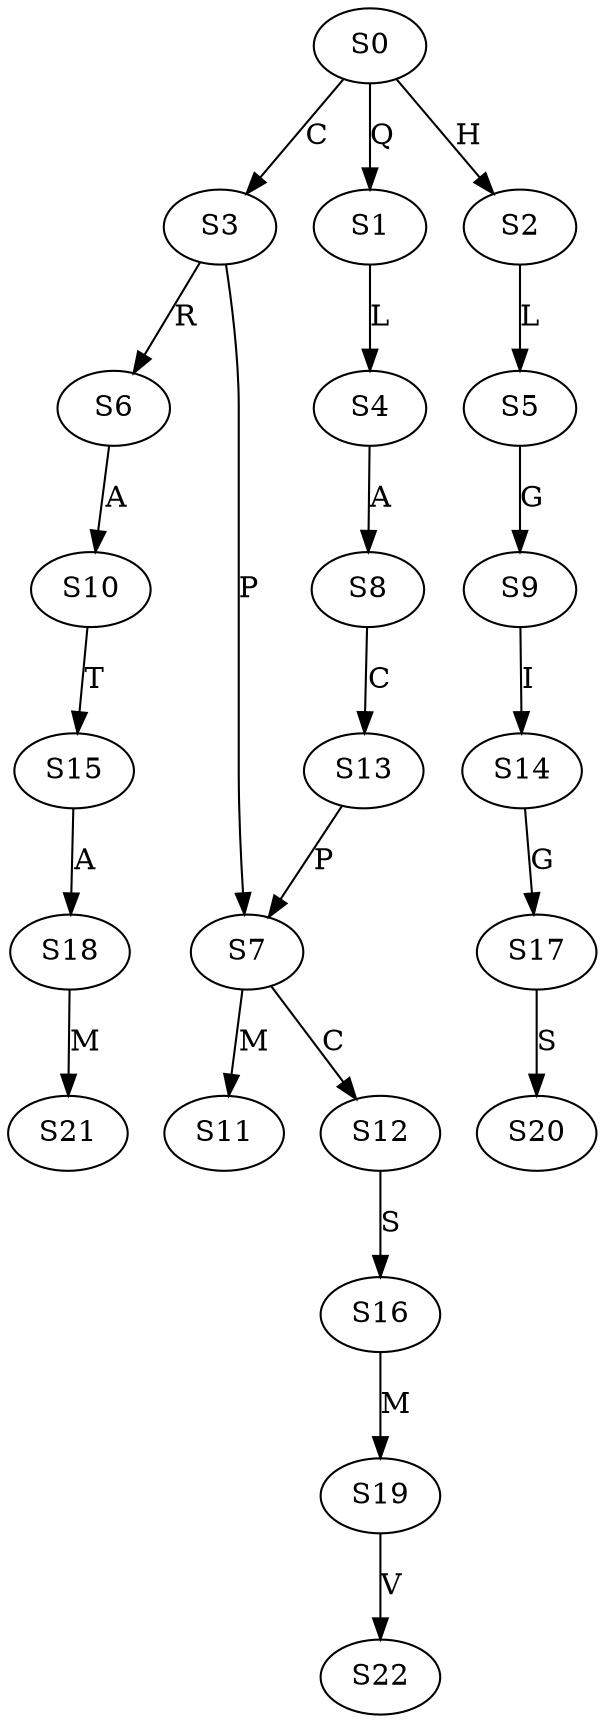 strict digraph  {
	S0 -> S1 [ label = Q ];
	S0 -> S2 [ label = H ];
	S0 -> S3 [ label = C ];
	S1 -> S4 [ label = L ];
	S2 -> S5 [ label = L ];
	S3 -> S6 [ label = R ];
	S3 -> S7 [ label = P ];
	S4 -> S8 [ label = A ];
	S5 -> S9 [ label = G ];
	S6 -> S10 [ label = A ];
	S7 -> S11 [ label = M ];
	S7 -> S12 [ label = C ];
	S8 -> S13 [ label = C ];
	S9 -> S14 [ label = I ];
	S10 -> S15 [ label = T ];
	S12 -> S16 [ label = S ];
	S13 -> S7 [ label = P ];
	S14 -> S17 [ label = G ];
	S15 -> S18 [ label = A ];
	S16 -> S19 [ label = M ];
	S17 -> S20 [ label = S ];
	S18 -> S21 [ label = M ];
	S19 -> S22 [ label = V ];
}
